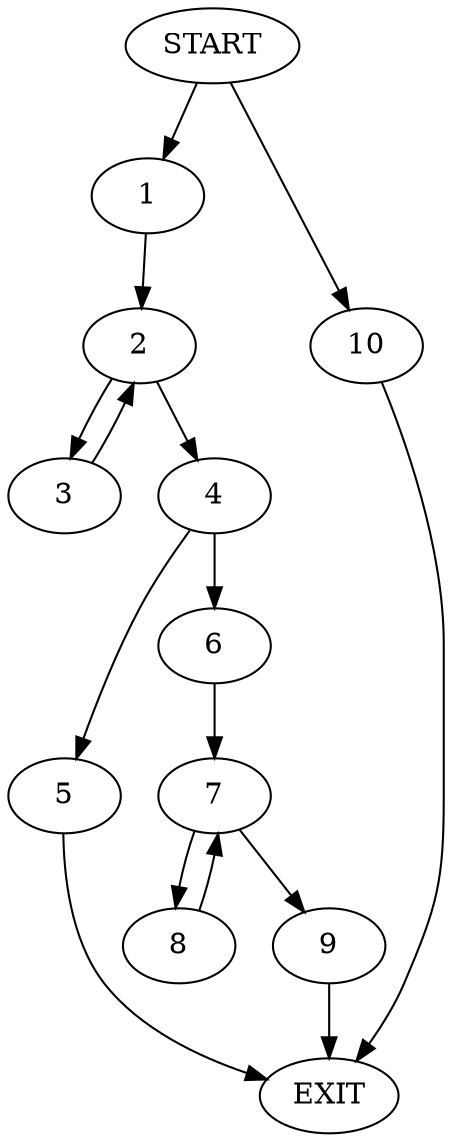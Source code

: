 digraph {
0 [label="START"]
11 [label="EXIT"]
0 -> 1
1 -> 2
2 -> 3
2 -> 4
3 -> 2
4 -> 5
4 -> 6
5 -> 11
6 -> 7
7 -> 8
7 -> 9
8 -> 7
9 -> 11
0 -> 10
10 -> 11
}
